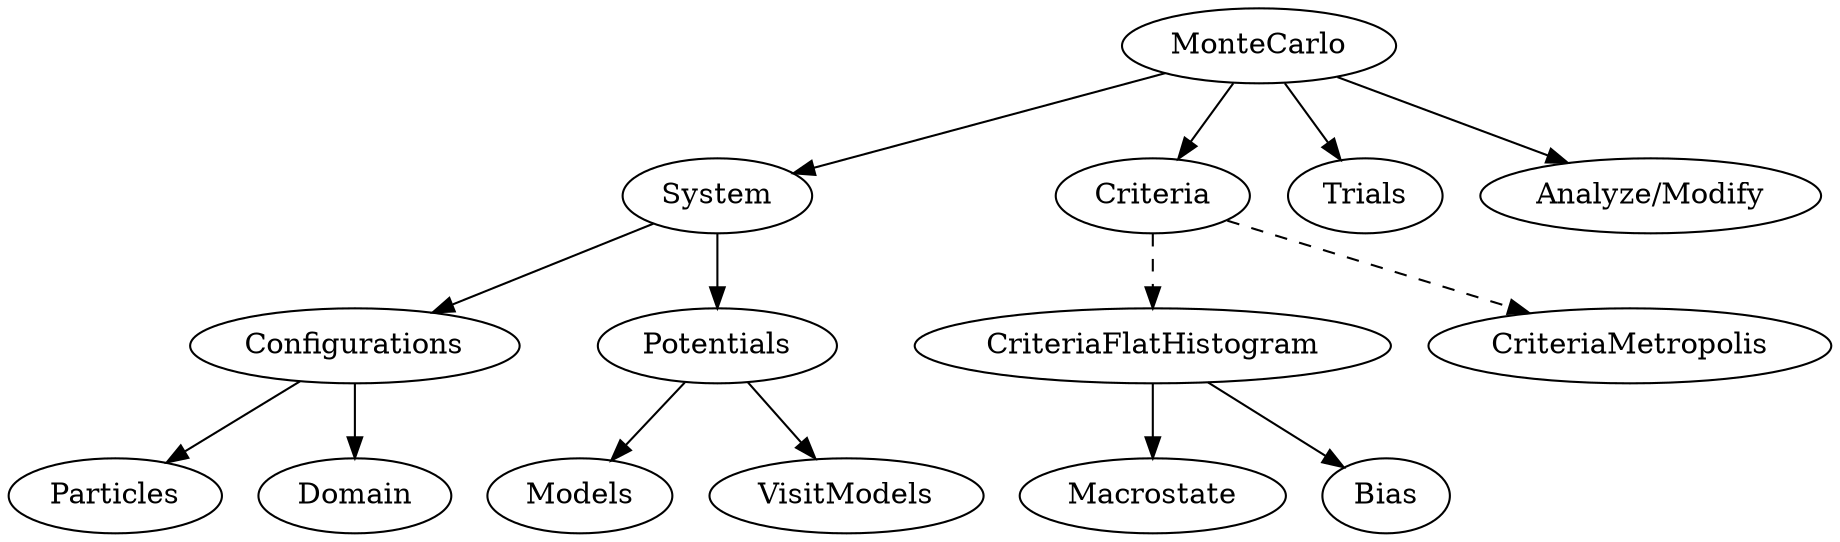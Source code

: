 digraph parallel {
  configs [label="Configurations"];
  pots [label="Potentials"];
  sys [label="System"];
  //sys [label="System"; style="dashed"];
  crit [label="Criteria"]
  critfh [label="CriteriaFlatHistogram"]
  trials [label="Trials"];
  an [label="Analyze/Modify"];
  mc [label="MonteCarlo"]

  mc -> sys
  mc -> crit
  mc -> trials
  mc -> an

  sys -> configs
  sys -> pots

  configs -> Particles
  configs -> Domain

  pots -> Models
  pots -> VisitModels

  crit -> CriteriaMetropolis [style="dashed"]
  crit -> critfh [style="dashed"]

  critfh -> Macrostate
  critfh -> Bias
}

